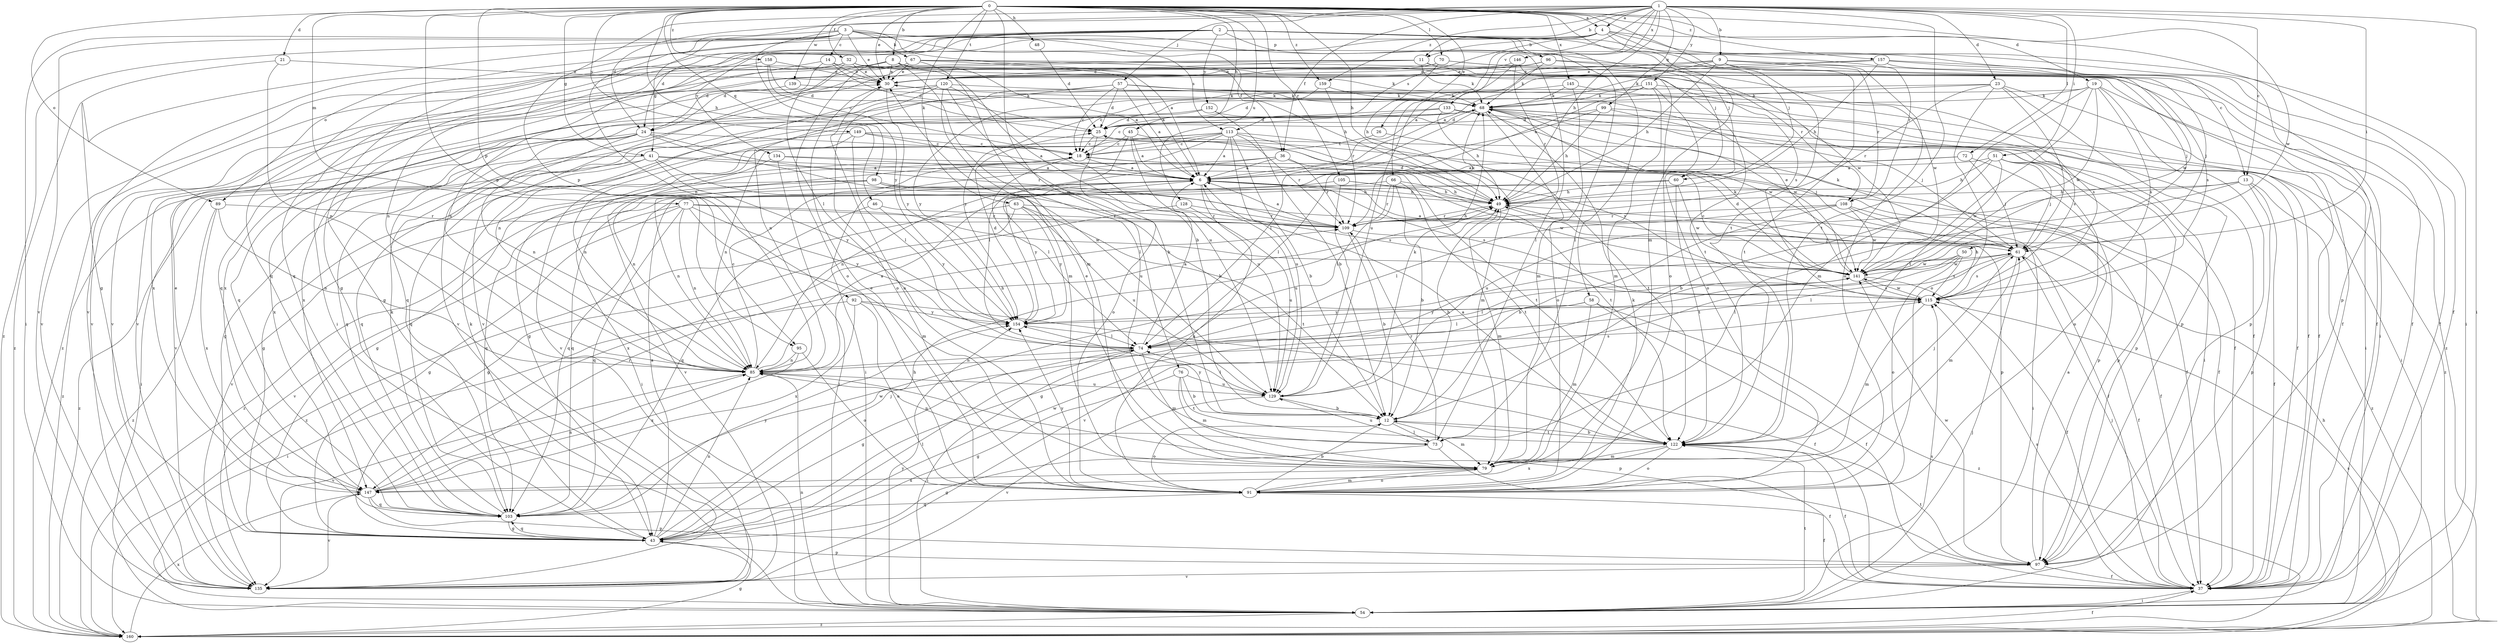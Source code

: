 strict digraph  {
0;
1;
2;
3;
4;
6;
8;
9;
11;
12;
13;
14;
18;
19;
21;
23;
24;
25;
26;
30;
32;
36;
37;
41;
43;
45;
46;
48;
49;
50;
51;
54;
57;
58;
60;
61;
63;
66;
67;
68;
70;
72;
73;
74;
76;
77;
79;
85;
89;
91;
92;
95;
96;
97;
98;
99;
103;
105;
108;
109;
113;
115;
120;
122;
128;
129;
133;
134;
135;
139;
141;
145;
146;
147;
149;
151;
152;
154;
157;
158;
159;
160;
0 -> 4  [label=a];
0 -> 8  [label=b];
0 -> 19  [label=d];
0 -> 21  [label=d];
0 -> 26  [label=e];
0 -> 30  [label=e];
0 -> 32  [label=f];
0 -> 41  [label=g];
0 -> 45  [label=h];
0 -> 46  [label=h];
0 -> 48  [label=h];
0 -> 49  [label=h];
0 -> 63  [label=k];
0 -> 70  [label=l];
0 -> 76  [label=m];
0 -> 77  [label=m];
0 -> 79  [label=m];
0 -> 89  [label=o];
0 -> 92  [label=p];
0 -> 95  [label=p];
0 -> 98  [label=q];
0 -> 105  [label=r];
0 -> 120  [label=t];
0 -> 122  [label=t];
0 -> 128  [label=u];
0 -> 139  [label=w];
0 -> 141  [label=w];
0 -> 145  [label=x];
0 -> 149  [label=y];
0 -> 157  [label=z];
0 -> 158  [label=z];
0 -> 159  [label=z];
1 -> 4  [label=a];
1 -> 9  [label=b];
1 -> 11  [label=b];
1 -> 13  [label=c];
1 -> 23  [label=d];
1 -> 24  [label=d];
1 -> 36  [label=f];
1 -> 49  [label=h];
1 -> 50  [label=i];
1 -> 51  [label=i];
1 -> 54  [label=i];
1 -> 57  [label=j];
1 -> 66  [label=k];
1 -> 72  [label=l];
1 -> 85  [label=n];
1 -> 95  [label=p];
1 -> 99  [label=q];
1 -> 122  [label=t];
1 -> 133  [label=v];
1 -> 146  [label=x];
1 -> 151  [label=y];
1 -> 159  [label=z];
2 -> 13  [label=c];
2 -> 24  [label=d];
2 -> 54  [label=i];
2 -> 58  [label=j];
2 -> 60  [label=j];
2 -> 73  [label=l];
2 -> 96  [label=p];
2 -> 97  [label=p];
2 -> 103  [label=q];
2 -> 134  [label=v];
2 -> 135  [label=v];
2 -> 152  [label=y];
2 -> 160  [label=z];
3 -> 6  [label=a];
3 -> 14  [label=c];
3 -> 30  [label=e];
3 -> 36  [label=f];
3 -> 41  [label=g];
3 -> 43  [label=g];
3 -> 54  [label=i];
3 -> 60  [label=j];
3 -> 67  [label=k];
3 -> 73  [label=l];
3 -> 89  [label=o];
3 -> 113  [label=s];
3 -> 135  [label=v];
3 -> 154  [label=y];
4 -> 11  [label=b];
4 -> 37  [label=f];
4 -> 43  [label=g];
4 -> 54  [label=i];
4 -> 60  [label=j];
4 -> 103  [label=q];
4 -> 108  [label=r];
4 -> 113  [label=s];
6 -> 49  [label=h];
6 -> 91  [label=o];
6 -> 115  [label=s];
6 -> 129  [label=u];
6 -> 154  [label=y];
6 -> 160  [label=z];
8 -> 6  [label=a];
8 -> 12  [label=b];
8 -> 24  [label=d];
8 -> 30  [label=e];
8 -> 37  [label=f];
8 -> 73  [label=l];
8 -> 91  [label=o];
8 -> 135  [label=v];
9 -> 6  [label=a];
9 -> 30  [label=e];
9 -> 49  [label=h];
9 -> 61  [label=j];
9 -> 68  [label=k];
9 -> 91  [label=o];
9 -> 108  [label=r];
9 -> 122  [label=t];
11 -> 30  [label=e];
11 -> 43  [label=g];
11 -> 68  [label=k];
11 -> 108  [label=r];
11 -> 135  [label=v];
11 -> 160  [label=z];
12 -> 49  [label=h];
12 -> 73  [label=l];
12 -> 79  [label=m];
12 -> 91  [label=o];
12 -> 122  [label=t];
12 -> 154  [label=y];
13 -> 37  [label=f];
13 -> 49  [label=h];
13 -> 73  [label=l];
13 -> 97  [label=p];
13 -> 129  [label=u];
13 -> 160  [label=z];
14 -> 24  [label=d];
14 -> 25  [label=d];
14 -> 30  [label=e];
14 -> 85  [label=n];
14 -> 115  [label=s];
18 -> 6  [label=a];
18 -> 37  [label=f];
18 -> 43  [label=g];
18 -> 54  [label=i];
18 -> 74  [label=l];
19 -> 18  [label=c];
19 -> 54  [label=i];
19 -> 68  [label=k];
19 -> 79  [label=m];
19 -> 97  [label=p];
19 -> 115  [label=s];
19 -> 122  [label=t];
19 -> 141  [label=w];
21 -> 30  [label=e];
21 -> 85  [label=n];
21 -> 160  [label=z];
23 -> 37  [label=f];
23 -> 61  [label=j];
23 -> 68  [label=k];
23 -> 91  [label=o];
23 -> 97  [label=p];
23 -> 109  [label=r];
23 -> 154  [label=y];
24 -> 12  [label=b];
24 -> 18  [label=c];
24 -> 43  [label=g];
24 -> 85  [label=n];
24 -> 103  [label=q];
24 -> 109  [label=r];
24 -> 147  [label=x];
25 -> 18  [label=c];
25 -> 91  [label=o];
26 -> 18  [label=c];
26 -> 61  [label=j];
30 -> 68  [label=k];
30 -> 91  [label=o];
30 -> 154  [label=y];
32 -> 30  [label=e];
32 -> 68  [label=k];
32 -> 74  [label=l];
32 -> 103  [label=q];
32 -> 122  [label=t];
32 -> 135  [label=v];
32 -> 141  [label=w];
36 -> 6  [label=a];
36 -> 85  [label=n];
36 -> 109  [label=r];
36 -> 122  [label=t];
36 -> 135  [label=v];
37 -> 54  [label=i];
37 -> 61  [label=j];
37 -> 115  [label=s];
41 -> 6  [label=a];
41 -> 43  [label=g];
41 -> 54  [label=i];
41 -> 122  [label=t];
41 -> 129  [label=u];
41 -> 154  [label=y];
41 -> 160  [label=z];
43 -> 6  [label=a];
43 -> 49  [label=h];
43 -> 61  [label=j];
43 -> 68  [label=k];
43 -> 74  [label=l];
43 -> 85  [label=n];
43 -> 97  [label=p];
43 -> 103  [label=q];
43 -> 141  [label=w];
45 -> 6  [label=a];
45 -> 18  [label=c];
45 -> 74  [label=l];
45 -> 97  [label=p];
45 -> 129  [label=u];
46 -> 103  [label=q];
46 -> 109  [label=r];
46 -> 154  [label=y];
48 -> 25  [label=d];
49 -> 25  [label=d];
49 -> 37  [label=f];
49 -> 79  [label=m];
49 -> 109  [label=r];
50 -> 43  [label=g];
50 -> 91  [label=o];
50 -> 115  [label=s];
50 -> 135  [label=v];
50 -> 141  [label=w];
51 -> 6  [label=a];
51 -> 12  [label=b];
51 -> 49  [label=h];
51 -> 61  [label=j];
51 -> 91  [label=o];
51 -> 97  [label=p];
51 -> 141  [label=w];
54 -> 61  [label=j];
54 -> 85  [label=n];
54 -> 115  [label=s];
54 -> 122  [label=t];
54 -> 154  [label=y];
54 -> 160  [label=z];
57 -> 6  [label=a];
57 -> 18  [label=c];
57 -> 25  [label=d];
57 -> 37  [label=f];
57 -> 68  [label=k];
57 -> 85  [label=n];
57 -> 103  [label=q];
58 -> 37  [label=f];
58 -> 74  [label=l];
58 -> 79  [label=m];
58 -> 154  [label=y];
58 -> 160  [label=z];
60 -> 49  [label=h];
60 -> 103  [label=q];
60 -> 122  [label=t];
60 -> 141  [label=w];
61 -> 6  [label=a];
61 -> 37  [label=f];
61 -> 68  [label=k];
61 -> 74  [label=l];
61 -> 79  [label=m];
61 -> 115  [label=s];
61 -> 141  [label=w];
63 -> 43  [label=g];
63 -> 109  [label=r];
63 -> 122  [label=t];
63 -> 129  [label=u];
63 -> 154  [label=y];
63 -> 160  [label=z];
66 -> 12  [label=b];
66 -> 49  [label=h];
66 -> 74  [label=l];
66 -> 103  [label=q];
66 -> 109  [label=r];
66 -> 122  [label=t];
67 -> 6  [label=a];
67 -> 30  [label=e];
67 -> 37  [label=f];
67 -> 49  [label=h];
67 -> 79  [label=m];
67 -> 135  [label=v];
67 -> 160  [label=z];
68 -> 25  [label=d];
68 -> 54  [label=i];
68 -> 74  [label=l];
68 -> 91  [label=o];
68 -> 115  [label=s];
68 -> 135  [label=v];
68 -> 141  [label=w];
68 -> 147  [label=x];
68 -> 160  [label=z];
70 -> 30  [label=e];
70 -> 37  [label=f];
70 -> 49  [label=h];
70 -> 115  [label=s];
70 -> 135  [label=v];
72 -> 6  [label=a];
72 -> 61  [label=j];
72 -> 74  [label=l];
72 -> 97  [label=p];
73 -> 37  [label=f];
73 -> 43  [label=g];
73 -> 85  [label=n];
73 -> 109  [label=r];
73 -> 129  [label=u];
74 -> 6  [label=a];
74 -> 43  [label=g];
74 -> 54  [label=i];
74 -> 79  [label=m];
74 -> 85  [label=n];
76 -> 12  [label=b];
76 -> 43  [label=g];
76 -> 79  [label=m];
76 -> 122  [label=t];
76 -> 129  [label=u];
77 -> 43  [label=g];
77 -> 79  [label=m];
77 -> 85  [label=n];
77 -> 103  [label=q];
77 -> 109  [label=r];
77 -> 135  [label=v];
77 -> 141  [label=w];
77 -> 154  [label=y];
79 -> 30  [label=e];
79 -> 91  [label=o];
79 -> 147  [label=x];
85 -> 6  [label=a];
85 -> 18  [label=c];
85 -> 49  [label=h];
85 -> 97  [label=p];
85 -> 115  [label=s];
85 -> 129  [label=u];
85 -> 135  [label=v];
89 -> 85  [label=n];
89 -> 109  [label=r];
89 -> 147  [label=x];
89 -> 160  [label=z];
91 -> 12  [label=b];
91 -> 30  [label=e];
91 -> 37  [label=f];
91 -> 68  [label=k];
91 -> 79  [label=m];
91 -> 103  [label=q];
91 -> 154  [label=y];
92 -> 37  [label=f];
92 -> 54  [label=i];
92 -> 91  [label=o];
92 -> 147  [label=x];
92 -> 154  [label=y];
95 -> 85  [label=n];
95 -> 91  [label=o];
95 -> 147  [label=x];
96 -> 30  [label=e];
96 -> 61  [label=j];
96 -> 68  [label=k];
96 -> 135  [label=v];
96 -> 141  [label=w];
97 -> 6  [label=a];
97 -> 37  [label=f];
97 -> 122  [label=t];
97 -> 135  [label=v];
97 -> 141  [label=w];
98 -> 49  [label=h];
98 -> 85  [label=n];
98 -> 97  [label=p];
98 -> 115  [label=s];
98 -> 135  [label=v];
98 -> 160  [label=z];
99 -> 25  [label=d];
99 -> 49  [label=h];
99 -> 54  [label=i];
99 -> 61  [label=j];
99 -> 154  [label=y];
103 -> 43  [label=g];
103 -> 68  [label=k];
103 -> 141  [label=w];
103 -> 154  [label=y];
105 -> 49  [label=h];
105 -> 103  [label=q];
105 -> 129  [label=u];
105 -> 141  [label=w];
108 -> 12  [label=b];
108 -> 37  [label=f];
108 -> 54  [label=i];
108 -> 74  [label=l];
108 -> 109  [label=r];
108 -> 141  [label=w];
109 -> 6  [label=a];
109 -> 12  [label=b];
109 -> 49  [label=h];
109 -> 61  [label=j];
109 -> 68  [label=k];
113 -> 6  [label=a];
113 -> 12  [label=b];
113 -> 18  [label=c];
113 -> 43  [label=g];
113 -> 54  [label=i];
113 -> 79  [label=m];
113 -> 85  [label=n];
113 -> 103  [label=q];
113 -> 109  [label=r];
113 -> 122  [label=t];
113 -> 129  [label=u];
115 -> 49  [label=h];
115 -> 79  [label=m];
115 -> 141  [label=w];
115 -> 154  [label=y];
120 -> 12  [label=b];
120 -> 68  [label=k];
120 -> 79  [label=m];
120 -> 85  [label=n];
120 -> 91  [label=o];
120 -> 129  [label=u];
120 -> 147  [label=x];
122 -> 6  [label=a];
122 -> 12  [label=b];
122 -> 37  [label=f];
122 -> 61  [label=j];
122 -> 79  [label=m];
122 -> 91  [label=o];
122 -> 147  [label=x];
128 -> 109  [label=r];
128 -> 129  [label=u];
128 -> 147  [label=x];
129 -> 12  [label=b];
129 -> 68  [label=k];
129 -> 74  [label=l];
129 -> 135  [label=v];
133 -> 18  [label=c];
133 -> 25  [label=d];
133 -> 37  [label=f];
133 -> 49  [label=h];
133 -> 141  [label=w];
134 -> 6  [label=a];
134 -> 37  [label=f];
134 -> 54  [label=i];
134 -> 85  [label=n];
139 -> 68  [label=k];
139 -> 103  [label=q];
141 -> 18  [label=c];
141 -> 25  [label=d];
141 -> 30  [label=e];
141 -> 37  [label=f];
141 -> 68  [label=k];
141 -> 74  [label=l];
141 -> 115  [label=s];
145 -> 37  [label=f];
145 -> 68  [label=k];
145 -> 79  [label=m];
145 -> 147  [label=x];
146 -> 30  [label=e];
146 -> 91  [label=o];
146 -> 109  [label=r];
146 -> 129  [label=u];
147 -> 30  [label=e];
147 -> 85  [label=n];
147 -> 97  [label=p];
147 -> 103  [label=q];
147 -> 109  [label=r];
147 -> 135  [label=v];
149 -> 6  [label=a];
149 -> 18  [label=c];
149 -> 74  [label=l];
149 -> 85  [label=n];
149 -> 103  [label=q];
149 -> 115  [label=s];
151 -> 6  [label=a];
151 -> 68  [label=k];
151 -> 79  [label=m];
151 -> 91  [label=o];
151 -> 115  [label=s];
151 -> 154  [label=y];
152 -> 12  [label=b];
152 -> 25  [label=d];
152 -> 37  [label=f];
152 -> 135  [label=v];
154 -> 25  [label=d];
154 -> 74  [label=l];
157 -> 6  [label=a];
157 -> 30  [label=e];
157 -> 37  [label=f];
157 -> 49  [label=h];
157 -> 54  [label=i];
157 -> 141  [label=w];
158 -> 18  [label=c];
158 -> 25  [label=d];
158 -> 30  [label=e];
158 -> 85  [label=n];
159 -> 25  [label=d];
159 -> 68  [label=k];
159 -> 109  [label=r];
160 -> 37  [label=f];
160 -> 43  [label=g];
160 -> 49  [label=h];
160 -> 115  [label=s];
160 -> 147  [label=x];
}
